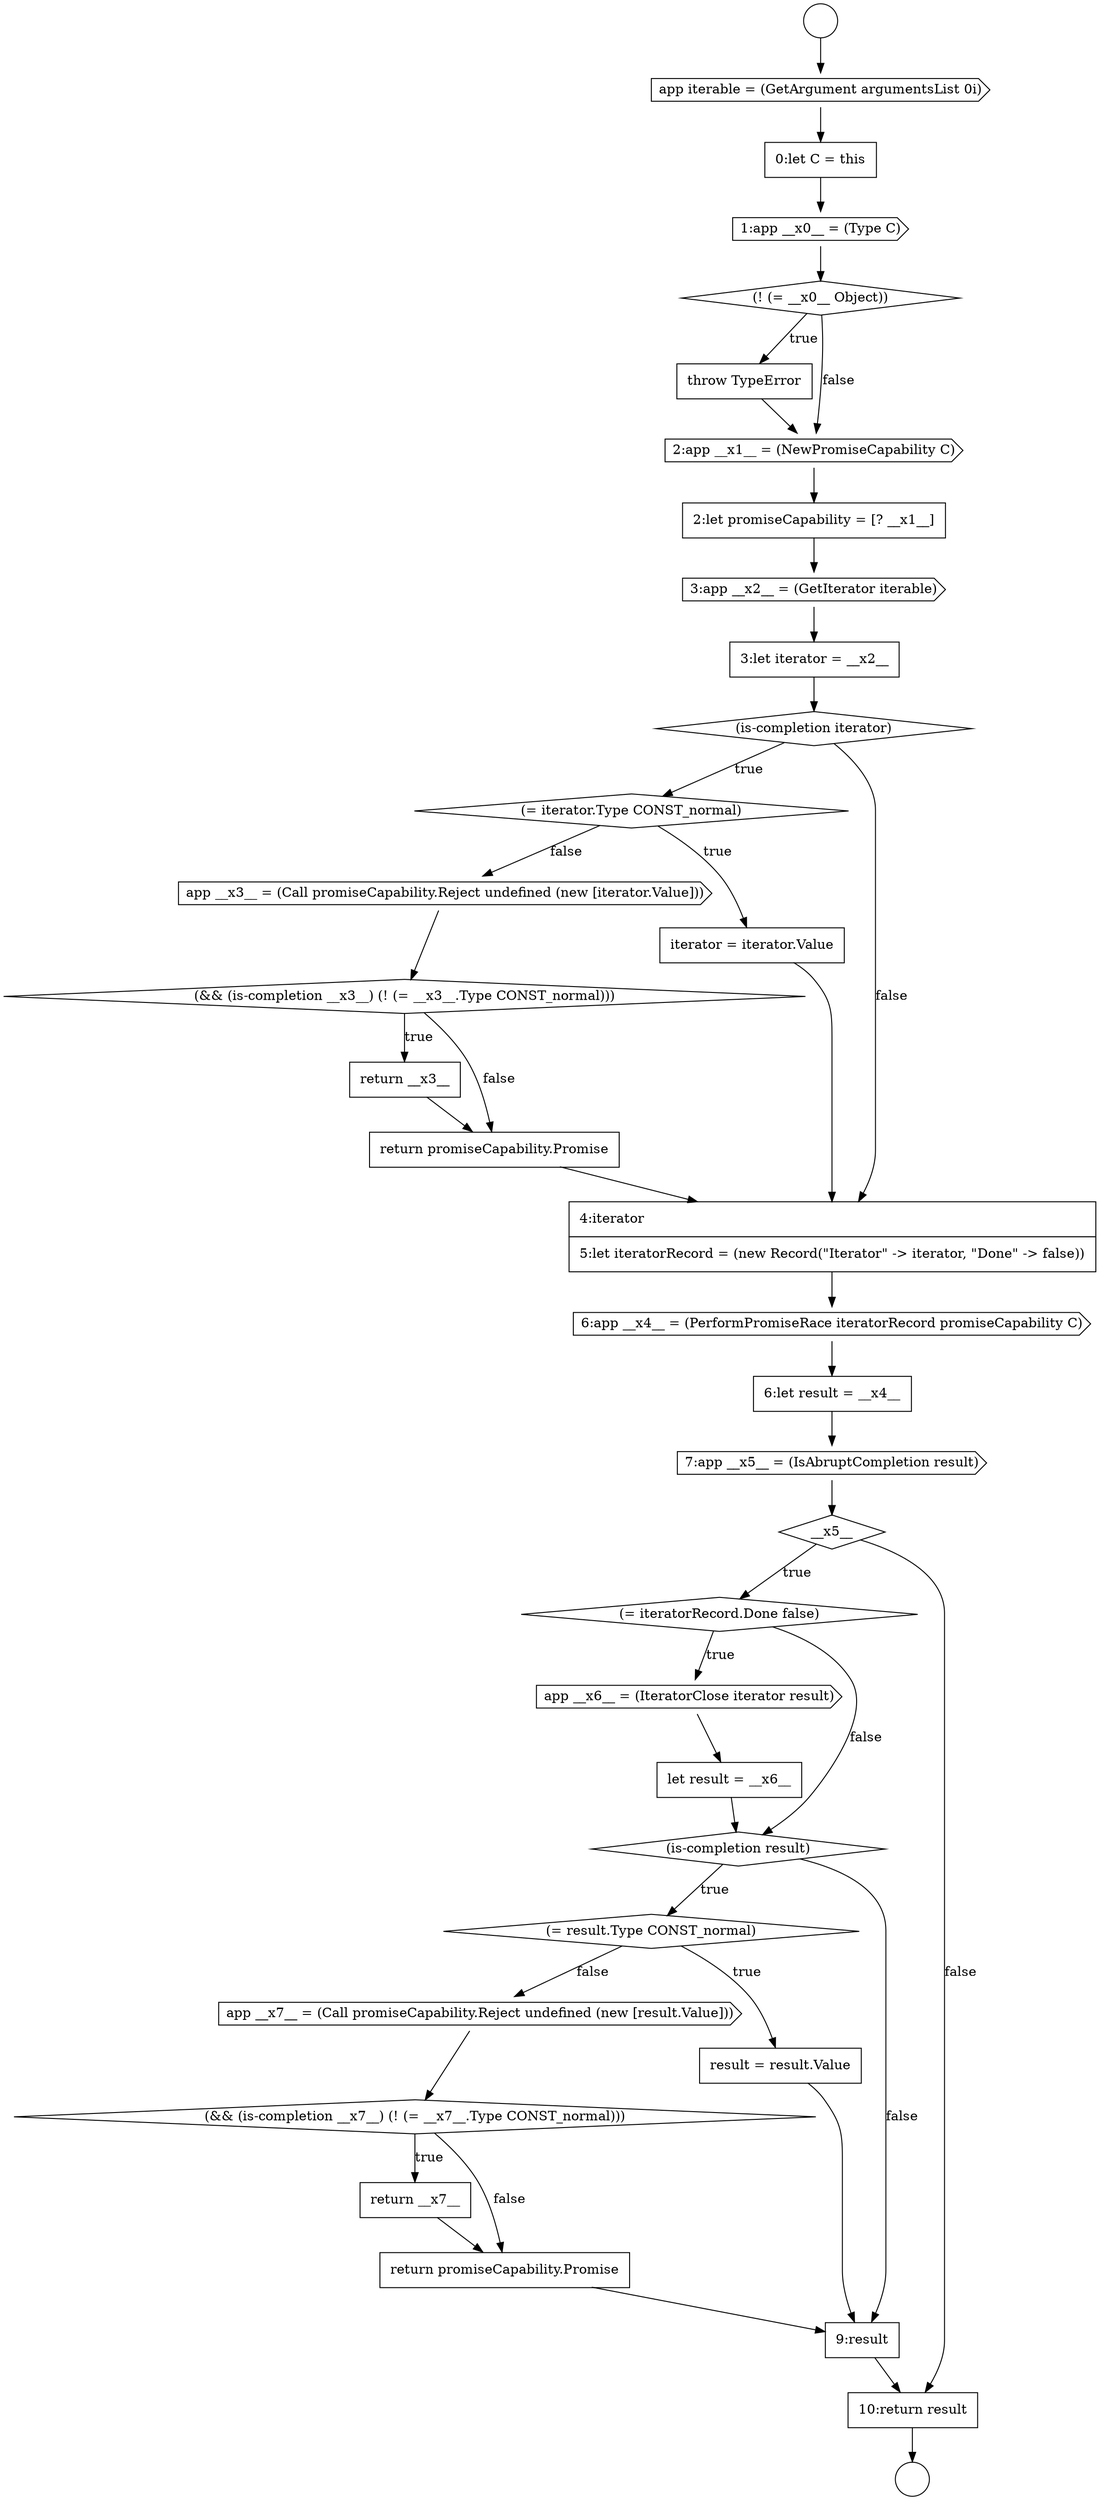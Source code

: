 digraph {
  node15720 [shape=none, margin=0, label=<<font color="black">
    <table border="0" cellborder="1" cellspacing="0" cellpadding="10">
      <tr><td align="left">return __x3__</td></tr>
    </table>
  </font>> color="black" fillcolor="white" style=filled]
  node15735 [shape=none, margin=0, label=<<font color="black">
    <table border="0" cellborder="1" cellspacing="0" cellpadding="10">
      <tr><td align="left">return __x7__</td></tr>
    </table>
  </font>> color="black" fillcolor="white" style=filled]
  node15706 [shape=cds, label=<<font color="black">app iterable = (GetArgument argumentsList 0i)</font>> color="black" fillcolor="white" style=filled]
  node15727 [shape=diamond, label=<<font color="black">(= iteratorRecord.Done false)</font>> color="black" fillcolor="white" style=filled]
  node15716 [shape=diamond, label=<<font color="black">(= iterator.Type CONST_normal)</font>> color="black" fillcolor="white" style=filled]
  node15724 [shape=none, margin=0, label=<<font color="black">
    <table border="0" cellborder="1" cellspacing="0" cellpadding="10">
      <tr><td align="left">6:let result = __x4__</td></tr>
    </table>
  </font>> color="black" fillcolor="white" style=filled]
  node15728 [shape=cds, label=<<font color="black">app __x6__ = (IteratorClose iterator result)</font>> color="black" fillcolor="white" style=filled]
  node15713 [shape=cds, label=<<font color="black">3:app __x2__ = (GetIterator iterable)</font>> color="black" fillcolor="white" style=filled]
  node15725 [shape=cds, label=<<font color="black">7:app __x5__ = (IsAbruptCompletion result)</font>> color="black" fillcolor="white" style=filled]
  node15721 [shape=none, margin=0, label=<<font color="black">
    <table border="0" cellborder="1" cellspacing="0" cellpadding="10">
      <tr><td align="left">return promiseCapability.Promise</td></tr>
    </table>
  </font>> color="black" fillcolor="white" style=filled]
  node15705 [shape=circle label=" " color="black" fillcolor="white" style=filled]
  node15726 [shape=diamond, label=<<font color="black">__x5__</font>> color="black" fillcolor="white" style=filled]
  node15722 [shape=none, margin=0, label=<<font color="black">
    <table border="0" cellborder="1" cellspacing="0" cellpadding="10">
      <tr><td align="left">4:iterator</td></tr>
      <tr><td align="left">5:let iteratorRecord = (new Record(&quot;Iterator&quot; -&gt; iterator, &quot;Done&quot; -&gt; false))</td></tr>
    </table>
  </font>> color="black" fillcolor="white" style=filled]
  node15723 [shape=cds, label=<<font color="black">6:app __x4__ = (PerformPromiseRace iteratorRecord promiseCapability C)</font>> color="black" fillcolor="white" style=filled]
  node15730 [shape=diamond, label=<<font color="black">(is-completion result)</font>> color="black" fillcolor="white" style=filled]
  node15712 [shape=none, margin=0, label=<<font color="black">
    <table border="0" cellborder="1" cellspacing="0" cellpadding="10">
      <tr><td align="left">2:let promiseCapability = [? __x1__]</td></tr>
    </table>
  </font>> color="black" fillcolor="white" style=filled]
  node15710 [shape=none, margin=0, label=<<font color="black">
    <table border="0" cellborder="1" cellspacing="0" cellpadding="10">
      <tr><td align="left">throw TypeError</td></tr>
    </table>
  </font>> color="black" fillcolor="white" style=filled]
  node15738 [shape=none, margin=0, label=<<font color="black">
    <table border="0" cellborder="1" cellspacing="0" cellpadding="10">
      <tr><td align="left">10:return result</td></tr>
    </table>
  </font>> color="black" fillcolor="white" style=filled]
  node15734 [shape=diamond, label=<<font color="black">(&amp;&amp; (is-completion __x7__) (! (= __x7__.Type CONST_normal)))</font>> color="black" fillcolor="white" style=filled]
  node15719 [shape=diamond, label=<<font color="black">(&amp;&amp; (is-completion __x3__) (! (= __x3__.Type CONST_normal)))</font>> color="black" fillcolor="white" style=filled]
  node15714 [shape=none, margin=0, label=<<font color="black">
    <table border="0" cellborder="1" cellspacing="0" cellpadding="10">
      <tr><td align="left">3:let iterator = __x2__</td></tr>
    </table>
  </font>> color="black" fillcolor="white" style=filled]
  node15729 [shape=none, margin=0, label=<<font color="black">
    <table border="0" cellborder="1" cellspacing="0" cellpadding="10">
      <tr><td align="left">let result = __x6__</td></tr>
    </table>
  </font>> color="black" fillcolor="white" style=filled]
  node15707 [shape=none, margin=0, label=<<font color="black">
    <table border="0" cellborder="1" cellspacing="0" cellpadding="10">
      <tr><td align="left">0:let C = this</td></tr>
    </table>
  </font>> color="black" fillcolor="white" style=filled]
  node15715 [shape=diamond, label=<<font color="black">(is-completion iterator)</font>> color="black" fillcolor="white" style=filled]
  node15718 [shape=cds, label=<<font color="black">app __x3__ = (Call promiseCapability.Reject undefined (new [iterator.Value]))</font>> color="black" fillcolor="white" style=filled]
  node15733 [shape=cds, label=<<font color="black">app __x7__ = (Call promiseCapability.Reject undefined (new [result.Value]))</font>> color="black" fillcolor="white" style=filled]
  node15708 [shape=cds, label=<<font color="black">1:app __x0__ = (Type C)</font>> color="black" fillcolor="white" style=filled]
  node15704 [shape=circle label=" " color="black" fillcolor="white" style=filled]
  node15736 [shape=none, margin=0, label=<<font color="black">
    <table border="0" cellborder="1" cellspacing="0" cellpadding="10">
      <tr><td align="left">return promiseCapability.Promise</td></tr>
    </table>
  </font>> color="black" fillcolor="white" style=filled]
  node15717 [shape=none, margin=0, label=<<font color="black">
    <table border="0" cellborder="1" cellspacing="0" cellpadding="10">
      <tr><td align="left">iterator = iterator.Value</td></tr>
    </table>
  </font>> color="black" fillcolor="white" style=filled]
  node15731 [shape=diamond, label=<<font color="black">(= result.Type CONST_normal)</font>> color="black" fillcolor="white" style=filled]
  node15737 [shape=none, margin=0, label=<<font color="black">
    <table border="0" cellborder="1" cellspacing="0" cellpadding="10">
      <tr><td align="left">9:result</td></tr>
    </table>
  </font>> color="black" fillcolor="white" style=filled]
  node15732 [shape=none, margin=0, label=<<font color="black">
    <table border="0" cellborder="1" cellspacing="0" cellpadding="10">
      <tr><td align="left">result = result.Value</td></tr>
    </table>
  </font>> color="black" fillcolor="white" style=filled]
  node15711 [shape=cds, label=<<font color="black">2:app __x1__ = (NewPromiseCapability C)</font>> color="black" fillcolor="white" style=filled]
  node15709 [shape=diamond, label=<<font color="black">(! (= __x0__ Object))</font>> color="black" fillcolor="white" style=filled]
  node15704 -> node15706 [ color="black"]
  node15720 -> node15721 [ color="black"]
  node15719 -> node15720 [label=<<font color="black">true</font>> color="black"]
  node15719 -> node15721 [label=<<font color="black">false</font>> color="black"]
  node15726 -> node15727 [label=<<font color="black">true</font>> color="black"]
  node15726 -> node15738 [label=<<font color="black">false</font>> color="black"]
  node15721 -> node15722 [ color="black"]
  node15725 -> node15726 [ color="black"]
  node15738 -> node15705 [ color="black"]
  node15723 -> node15724 [ color="black"]
  node15727 -> node15728 [label=<<font color="black">true</font>> color="black"]
  node15727 -> node15730 [label=<<font color="black">false</font>> color="black"]
  node15717 -> node15722 [ color="black"]
  node15735 -> node15736 [ color="black"]
  node15716 -> node15717 [label=<<font color="black">true</font>> color="black"]
  node15716 -> node15718 [label=<<font color="black">false</font>> color="black"]
  node15711 -> node15712 [ color="black"]
  node15707 -> node15708 [ color="black"]
  node15728 -> node15729 [ color="black"]
  node15715 -> node15716 [label=<<font color="black">true</font>> color="black"]
  node15715 -> node15722 [label=<<font color="black">false</font>> color="black"]
  node15737 -> node15738 [ color="black"]
  node15722 -> node15723 [ color="black"]
  node15706 -> node15707 [ color="black"]
  node15712 -> node15713 [ color="black"]
  node15733 -> node15734 [ color="black"]
  node15708 -> node15709 [ color="black"]
  node15714 -> node15715 [ color="black"]
  node15732 -> node15737 [ color="black"]
  node15713 -> node15714 [ color="black"]
  node15709 -> node15710 [label=<<font color="black">true</font>> color="black"]
  node15709 -> node15711 [label=<<font color="black">false</font>> color="black"]
  node15724 -> node15725 [ color="black"]
  node15729 -> node15730 [ color="black"]
  node15730 -> node15731 [label=<<font color="black">true</font>> color="black"]
  node15730 -> node15737 [label=<<font color="black">false</font>> color="black"]
  node15718 -> node15719 [ color="black"]
  node15731 -> node15732 [label=<<font color="black">true</font>> color="black"]
  node15731 -> node15733 [label=<<font color="black">false</font>> color="black"]
  node15734 -> node15735 [label=<<font color="black">true</font>> color="black"]
  node15734 -> node15736 [label=<<font color="black">false</font>> color="black"]
  node15710 -> node15711 [ color="black"]
  node15736 -> node15737 [ color="black"]
}
